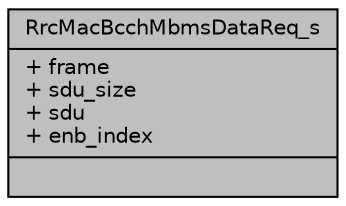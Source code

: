 digraph "RrcMacBcchMbmsDataReq_s"
{
 // LATEX_PDF_SIZE
  edge [fontname="Helvetica",fontsize="10",labelfontname="Helvetica",labelfontsize="10"];
  node [fontname="Helvetica",fontsize="10",shape=record];
  Node1 [label="{RrcMacBcchMbmsDataReq_s\n|+ frame\l+ sdu_size\l+ sdu\l+ enb_index\l|}",height=0.2,width=0.4,color="black", fillcolor="grey75", style="filled", fontcolor="black",tooltip=" "];
}
